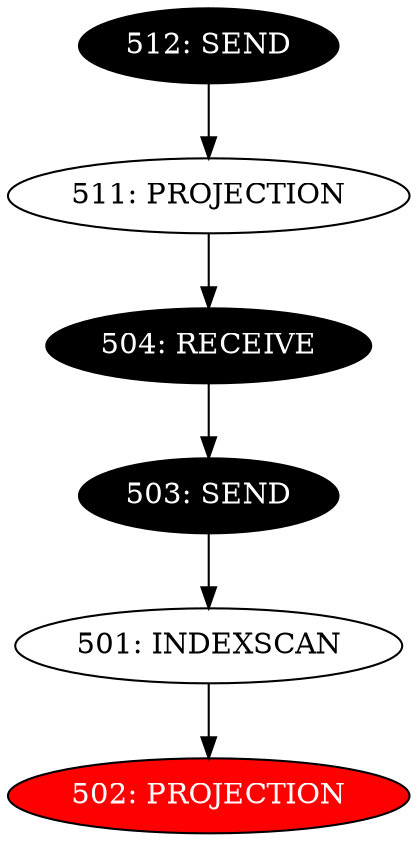 digraph name {
501 [label="501: INDEXSCAN" ];
501 -> 502;
502 [label="502: PROJECTION" fontcolor="white" style="filled" fillcolor="red"];
503 [label="503: SEND" fontcolor="white" style="filled" fillcolor="black"];
503 -> 501;
504 [label="504: RECEIVE" fontcolor="white" style="filled" fillcolor="black"];
504 -> 503;
511 [label="511: PROJECTION" ];
511 -> 504;
512 [label="512: SEND" fontcolor="white" style="filled" fillcolor="black"];
512 -> 511;

}

